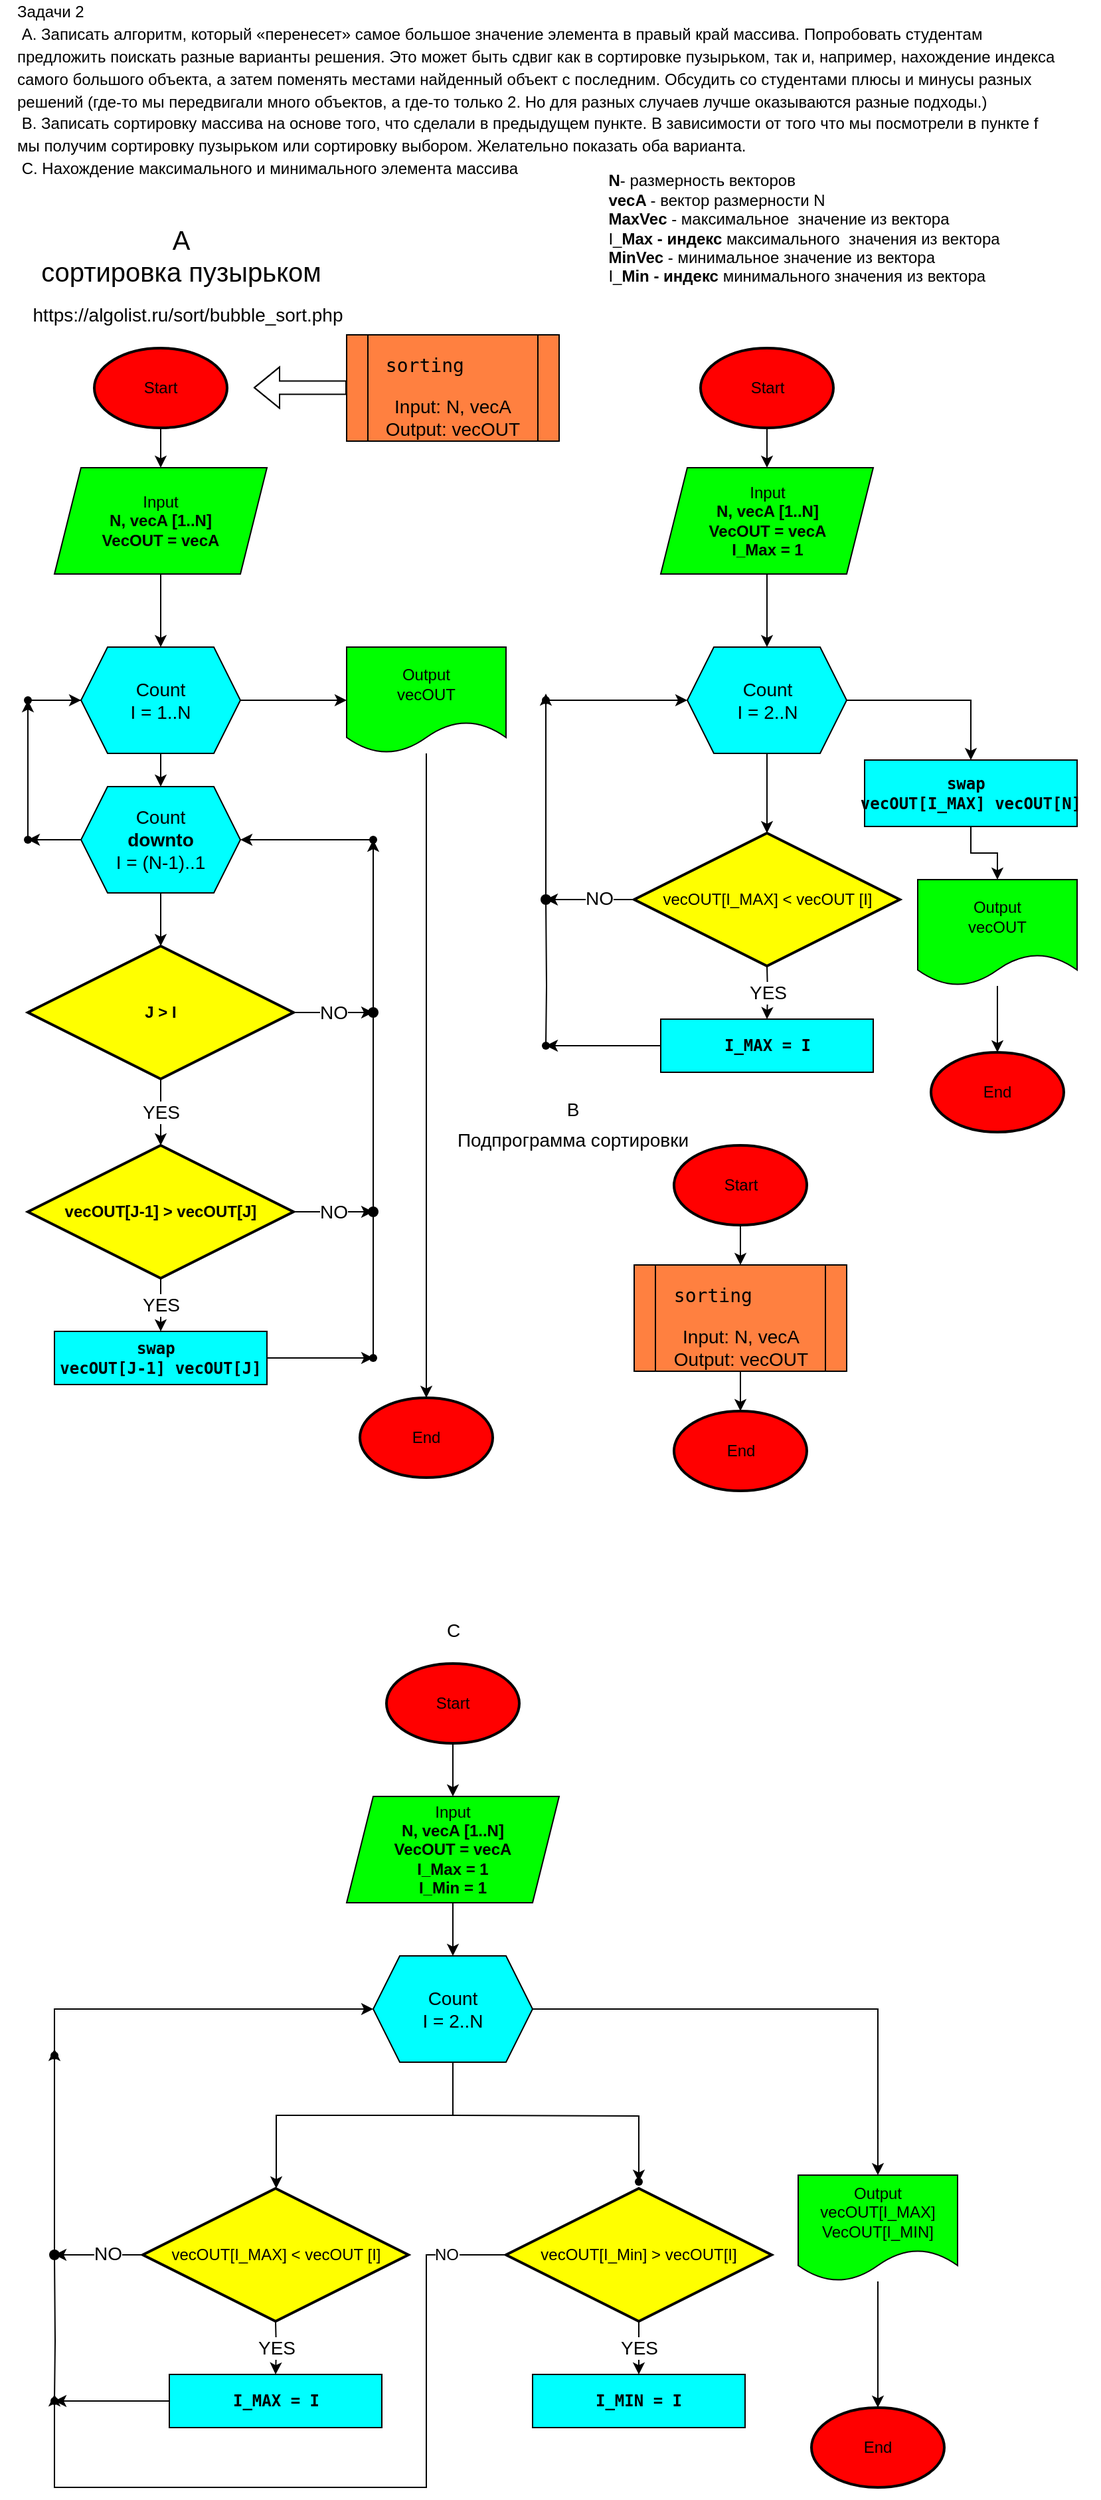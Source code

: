 <mxfile version="20.2.2" type="github">
  <diagram id="C5RBs43oDa-KdzZeNtuy" name="Page-1">
    <mxGraphModel dx="1029" dy="518" grid="1" gridSize="10" guides="1" tooltips="1" connect="1" arrows="1" fold="1" page="1" pageScale="1" pageWidth="827" pageHeight="1169" math="0" shadow="0">
      <root>
        <mxCell id="WIyWlLk6GJQsqaUBKTNV-0" />
        <mxCell id="WIyWlLk6GJQsqaUBKTNV-1" parent="WIyWlLk6GJQsqaUBKTNV-0" />
        <mxCell id="s0az6aumU0_sVPZmCAAS-11" value="" style="edgeStyle=orthogonalEdgeStyle;rounded=0;orthogonalLoop=1;jettySize=auto;html=1;fontFamily=Helvetica;fontSize=14;" parent="WIyWlLk6GJQsqaUBKTNV-1" source="bkmcW2qwPOxSgzUlpzTJ-0" target="VKYqEhsGUvJdusKVCXXP-2" edge="1">
          <mxGeometry relative="1" as="geometry" />
        </mxCell>
        <mxCell id="bkmcW2qwPOxSgzUlpzTJ-0" value="Start" style="strokeWidth=2;html=1;shape=mxgraph.flowchart.start_1;whiteSpace=wrap;fillColor=#FF0000;" parent="WIyWlLk6GJQsqaUBKTNV-1" vertex="1">
          <mxGeometry x="70" y="270" width="100" height="60" as="geometry" />
        </mxCell>
        <mxCell id="bkmcW2qwPOxSgzUlpzTJ-13" value="End" style="strokeWidth=2;html=1;shape=mxgraph.flowchart.start_1;whiteSpace=wrap;fillColor=#FF0000;" parent="WIyWlLk6GJQsqaUBKTNV-1" vertex="1">
          <mxGeometry x="270" y="1060" width="100" height="60" as="geometry" />
        </mxCell>
        <mxCell id="VKYqEhsGUvJdusKVCXXP-0" value="&lt;div style=&quot;font-size: 12px;&quot; align=&quot;justify&quot;&gt;&lt;b style=&quot;font-size: 12px;&quot;&gt;N&lt;/b&gt;- размерность векторов&lt;br style=&quot;font-size: 12px;&quot;&gt;&lt;b style=&quot;font-size: 12px;&quot;&gt;vecA &lt;/b&gt;- вектор размерности N&lt;/div&gt;&lt;div style=&quot;font-size: 12px;&quot; align=&quot;justify&quot;&gt;&lt;b style=&quot;font-size: 12px;&quot;&gt;MaxVec &lt;/b&gt;- максимальное&amp;nbsp; значение из вектора &lt;br style=&quot;font-size: 12px;&quot;&gt;&lt;/div&gt;&lt;div style=&quot;font-size: 12px;&quot; align=&quot;justify&quot;&gt;I_&lt;b style=&quot;font-size: 12px;&quot;&gt;Max - индекс &lt;/b&gt;максимального&amp;nbsp; значения из вектора &lt;br style=&quot;font-size: 12px;&quot;&gt;&lt;/div&gt;&lt;div style=&quot;font-size: 12px;&quot;&gt;&lt;div style=&quot;font-size: 12px;&quot; align=&quot;justify&quot;&gt;&lt;b style=&quot;font-size: 12px;&quot;&gt;MinVec &lt;/b&gt;- минимальное значение из вектора &lt;br style=&quot;font-size: 12px;&quot;&gt;&lt;/div&gt;&lt;div style=&quot;font-size: 12px;&quot; align=&quot;justify&quot;&gt;I_&lt;b style=&quot;font-size: 12px;&quot;&gt;Min - индекс &lt;/b&gt;минимального значения из вектора &lt;br style=&quot;font-size: 12px;&quot;&gt;&lt;/div&gt;&lt;/div&gt;" style="text;html=1;strokeColor=none;fillColor=none;align=center;verticalAlign=middle;whiteSpace=wrap;rounded=0;fontFamily=Helvetica;fontSize=12;" parent="WIyWlLk6GJQsqaUBKTNV-1" vertex="1">
          <mxGeometry x="382" y="130" width="445" height="100" as="geometry" />
        </mxCell>
        <mxCell id="ObDRGe4wSJezjXT2JfDT-38" value="" style="edgeStyle=orthogonalEdgeStyle;rounded=0;orthogonalLoop=1;jettySize=auto;html=1;fontFamily=Helvetica;fontSize=14;" edge="1" parent="WIyWlLk6GJQsqaUBKTNV-1" source="VKYqEhsGUvJdusKVCXXP-2" target="ObDRGe4wSJezjXT2JfDT-0">
          <mxGeometry relative="1" as="geometry" />
        </mxCell>
        <mxCell id="VKYqEhsGUvJdusKVCXXP-2" value="&lt;div&gt;Input&lt;/div&gt;&lt;div&gt;&lt;b&gt;N, vecA [1..N]&lt;/b&gt;&lt;/div&gt;&lt;div&gt;&lt;b&gt;VecOUT = vecA&lt;br&gt;&lt;/b&gt;&lt;/div&gt;" style="shape=parallelogram;perimeter=parallelogramPerimeter;whiteSpace=wrap;html=1;fixedSize=1;fillColor=#00FF00;" parent="WIyWlLk6GJQsqaUBKTNV-1" vertex="1">
          <mxGeometry x="40" y="360" width="160" height="80" as="geometry" />
        </mxCell>
        <mxCell id="s0az6aumU0_sVPZmCAAS-19" value="" style="edgeStyle=orthogonalEdgeStyle;rounded=0;orthogonalLoop=1;jettySize=auto;html=1;fontFamily=Helvetica;fontSize=14;" parent="WIyWlLk6GJQsqaUBKTNV-1" source="VKYqEhsGUvJdusKVCXXP-15" target="bkmcW2qwPOxSgzUlpzTJ-13" edge="1">
          <mxGeometry relative="1" as="geometry" />
        </mxCell>
        <mxCell id="VKYqEhsGUvJdusKVCXXP-15" value="&lt;div&gt;Output&lt;/div&gt;&lt;div&gt;vecOUT&lt;br&gt;&lt;/div&gt;" style="shape=document;whiteSpace=wrap;html=1;boundedLbl=1;fillColor=#00FF00;" parent="WIyWlLk6GJQsqaUBKTNV-1" vertex="1">
          <mxGeometry x="260" y="495" width="120" height="80" as="geometry" />
        </mxCell>
        <mxCell id="s0az6aumU0_sVPZmCAAS-1" value="&lt;font style=&quot;font-size: 12px;&quot; face=&quot;Helvetica&quot;&gt;Задачи 2&lt;br&gt;&lt;span style=&quot;white-space: pre;&quot;&gt;	&lt;/span&gt;A. Записать алгоритм, который «перенесет» самое большое значение элемента в правый край массива. Попробовать студентам предложить поискать разные варианты решения. Это может быть сдвиг как в сортировке пузырьком, так и, например, нахождение индекса самого большого объекта, а затем поменять местами найденный объект с последним. Обсудить со студентами плюсы и минусы разных решений (где-то мы передвигали много объектов, а где-то только 2. Но для разных случаев лучше оказываются разные подходы.)&lt;br&gt;&lt;span style=&quot;white-space: pre;&quot;&gt;	&lt;/span&gt;B. Записать сортировку массива на основе того, что сделали в предыдущем пункте. В зависимости от того что мы посмотрели в пункте f мы получим сортировку пузырьком или сортировку выбором. Желательно показать оба варианта.&lt;br&gt;&lt;span style=&quot;white-space: pre;&quot;&gt;	&lt;/span&gt;C. Нахождение максимального и минимального элемента массива&lt;br&gt;&lt;span style=&quot;&quot;&gt;&lt;/span&gt;&lt;/font&gt;" style="text;html=1;strokeColor=none;fillColor=none;align=left;verticalAlign=middle;whiteSpace=wrap;rounded=0;fontSize=14;" parent="WIyWlLk6GJQsqaUBKTNV-1" vertex="1">
          <mxGeometry x="10" y="10" width="790" height="130" as="geometry" />
        </mxCell>
        <mxCell id="ObDRGe4wSJezjXT2JfDT-10" value="" style="edgeStyle=orthogonalEdgeStyle;rounded=0;orthogonalLoop=1;jettySize=auto;html=1;fontFamily=Helvetica;fontSize=14;" edge="1" parent="WIyWlLk6GJQsqaUBKTNV-1" source="s0az6aumU0_sVPZmCAAS-9" target="ObDRGe4wSJezjXT2JfDT-2">
          <mxGeometry relative="1" as="geometry" />
        </mxCell>
        <mxCell id="ObDRGe4wSJezjXT2JfDT-32" value="" style="edgeStyle=orthogonalEdgeStyle;rounded=0;orthogonalLoop=1;jettySize=auto;html=1;fontFamily=Helvetica;fontSize=14;" edge="1" parent="WIyWlLk6GJQsqaUBKTNV-1" source="s0az6aumU0_sVPZmCAAS-9" target="ObDRGe4wSJezjXT2JfDT-31">
          <mxGeometry relative="1" as="geometry" />
        </mxCell>
        <mxCell id="s0az6aumU0_sVPZmCAAS-9" value="&lt;div&gt;Count&lt;/div&gt;&lt;div&gt;&lt;b&gt;downto&lt;/b&gt;&lt;br&gt;&lt;/div&gt;&lt;div&gt;I = (N-1)..1&lt;br&gt;&lt;/div&gt;" style="shape=hexagon;perimeter=hexagonPerimeter2;whiteSpace=wrap;html=1;fixedSize=1;fontFamily=Helvetica;fontSize=14;fillColor=#00FFFF;" parent="WIyWlLk6GJQsqaUBKTNV-1" vertex="1">
          <mxGeometry x="60" y="600" width="120" height="80" as="geometry" />
        </mxCell>
        <mxCell id="s0az6aumU0_sVPZmCAAS-20" value="&lt;div&gt;&lt;font style=&quot;font-size: 20px;&quot;&gt;A&lt;/font&gt;&lt;/div&gt;&lt;div&gt;&lt;font style=&quot;font-size: 20px;&quot;&gt;сортировка пузырьком&lt;br&gt;&lt;/font&gt;&lt;/div&gt;" style="text;html=1;align=center;verticalAlign=middle;resizable=0;points=[];autosize=1;strokeColor=none;fillColor=none;fontSize=14;fontFamily=Helvetica;" parent="WIyWlLk6GJQsqaUBKTNV-1" vertex="1">
          <mxGeometry x="20" y="170" width="230" height="60" as="geometry" />
        </mxCell>
        <mxCell id="ObDRGe4wSJezjXT2JfDT-131" value="" style="edgeStyle=orthogonalEdgeStyle;rounded=0;orthogonalLoop=1;jettySize=auto;html=1;fontFamily=Helvetica;fontSize=12;" edge="1" parent="WIyWlLk6GJQsqaUBKTNV-1" source="s0az6aumU0_sVPZmCAAS-45" target="ObDRGe4wSJezjXT2JfDT-101">
          <mxGeometry relative="1" as="geometry" />
        </mxCell>
        <mxCell id="s0az6aumU0_sVPZmCAAS-45" value="Start" style="strokeWidth=2;html=1;shape=mxgraph.flowchart.start_1;whiteSpace=wrap;fillColor=#FF0000;" parent="WIyWlLk6GJQsqaUBKTNV-1" vertex="1">
          <mxGeometry x="290" y="1260" width="100" height="60" as="geometry" />
        </mxCell>
        <mxCell id="s0az6aumU0_sVPZmCAAS-65" value="C" style="text;html=1;align=center;verticalAlign=middle;resizable=0;points=[];autosize=1;strokeColor=none;fillColor=none;fontSize=14;fontFamily=Helvetica;" parent="WIyWlLk6GJQsqaUBKTNV-1" vertex="1">
          <mxGeometry x="325" y="1220" width="30" height="30" as="geometry" />
        </mxCell>
        <mxCell id="ObDRGe4wSJezjXT2JfDT-9" value="" style="edgeStyle=orthogonalEdgeStyle;rounded=0;orthogonalLoop=1;jettySize=auto;html=1;fontFamily=Helvetica;fontSize=14;" edge="1" parent="WIyWlLk6GJQsqaUBKTNV-1" source="ObDRGe4wSJezjXT2JfDT-0" target="s0az6aumU0_sVPZmCAAS-9">
          <mxGeometry relative="1" as="geometry" />
        </mxCell>
        <mxCell id="ObDRGe4wSJezjXT2JfDT-36" value="" style="edgeStyle=orthogonalEdgeStyle;rounded=0;orthogonalLoop=1;jettySize=auto;html=1;fontFamily=Helvetica;fontSize=14;" edge="1" parent="WIyWlLk6GJQsqaUBKTNV-1" source="ObDRGe4wSJezjXT2JfDT-0" target="VKYqEhsGUvJdusKVCXXP-15">
          <mxGeometry relative="1" as="geometry" />
        </mxCell>
        <mxCell id="ObDRGe4wSJezjXT2JfDT-0" value="&lt;div&gt;Count&lt;/div&gt;&lt;div&gt;I = 1..N&lt;br&gt;&lt;/div&gt;" style="shape=hexagon;perimeter=hexagonPerimeter2;whiteSpace=wrap;html=1;fixedSize=1;fontFamily=Helvetica;fontSize=14;fillColor=#00FFFF;" vertex="1" parent="WIyWlLk6GJQsqaUBKTNV-1">
          <mxGeometry x="60" y="495" width="120" height="80" as="geometry" />
        </mxCell>
        <mxCell id="ObDRGe4wSJezjXT2JfDT-11" value="YES" style="edgeStyle=orthogonalEdgeStyle;rounded=0;orthogonalLoop=1;jettySize=auto;html=1;fontFamily=Helvetica;fontSize=14;" edge="1" parent="WIyWlLk6GJQsqaUBKTNV-1" source="ObDRGe4wSJezjXT2JfDT-2" target="ObDRGe4wSJezjXT2JfDT-7">
          <mxGeometry relative="1" as="geometry" />
        </mxCell>
        <mxCell id="ObDRGe4wSJezjXT2JfDT-29" value="NO" style="edgeStyle=orthogonalEdgeStyle;rounded=0;orthogonalLoop=1;jettySize=auto;html=1;fontFamily=Helvetica;fontSize=14;" edge="1" parent="WIyWlLk6GJQsqaUBKTNV-1" source="ObDRGe4wSJezjXT2JfDT-2" target="ObDRGe4wSJezjXT2JfDT-28">
          <mxGeometry relative="1" as="geometry" />
        </mxCell>
        <mxCell id="ObDRGe4wSJezjXT2JfDT-2" value="&lt;b&gt;J &amp;gt; I&lt;/b&gt;" style="strokeWidth=2;html=1;shape=mxgraph.flowchart.decision;whiteSpace=wrap;labelBackgroundColor=none;fontColor=default;fillColor=#FFFF00;" vertex="1" parent="WIyWlLk6GJQsqaUBKTNV-1">
          <mxGeometry x="20" y="720" width="200" height="100" as="geometry" />
        </mxCell>
        <mxCell id="ObDRGe4wSJezjXT2JfDT-18" value="" style="edgeStyle=orthogonalEdgeStyle;rounded=0;orthogonalLoop=1;jettySize=auto;html=1;fontFamily=Helvetica;fontSize=14;" edge="1" parent="WIyWlLk6GJQsqaUBKTNV-1" source="ObDRGe4wSJezjXT2JfDT-5" target="ObDRGe4wSJezjXT2JfDT-17">
          <mxGeometry relative="1" as="geometry" />
        </mxCell>
        <mxCell id="ObDRGe4wSJezjXT2JfDT-5" value="&lt;div align=&quot;center&quot;&gt;&lt;pre dir=&quot;ltr&quot; style=&quot;&quot; id=&quot;tw-target-text&quot; data-placeholder=&quot;Перевод&quot; class=&quot;tw-data-text tw-text-large tw-ta&quot;&gt;&lt;b&gt;&lt;span class=&quot;Y2IQFc&quot; lang=&quot;en&quot;&gt;swap &lt;/span&gt;&lt;/b&gt;&lt;b&gt;&lt;br&gt;vecOUT[J-1] vecOUT[J]&lt;/b&gt;&lt;/pre&gt;&lt;/div&gt;" style="rounded=0;whiteSpace=wrap;html=1;fillColor=#00FFFF;align=center;" vertex="1" parent="WIyWlLk6GJQsqaUBKTNV-1">
          <mxGeometry x="40" y="1010" width="160" height="40" as="geometry" />
        </mxCell>
        <mxCell id="ObDRGe4wSJezjXT2JfDT-12" value="YES" style="edgeStyle=orthogonalEdgeStyle;rounded=0;orthogonalLoop=1;jettySize=auto;html=1;fontFamily=Helvetica;fontSize=14;" edge="1" parent="WIyWlLk6GJQsqaUBKTNV-1" source="ObDRGe4wSJezjXT2JfDT-7" target="ObDRGe4wSJezjXT2JfDT-5">
          <mxGeometry relative="1" as="geometry" />
        </mxCell>
        <mxCell id="ObDRGe4wSJezjXT2JfDT-26" value="NO" style="edgeStyle=orthogonalEdgeStyle;rounded=0;orthogonalLoop=1;jettySize=auto;html=1;fontFamily=Helvetica;fontSize=14;" edge="1" parent="WIyWlLk6GJQsqaUBKTNV-1" source="ObDRGe4wSJezjXT2JfDT-7" target="ObDRGe4wSJezjXT2JfDT-25">
          <mxGeometry relative="1" as="geometry" />
        </mxCell>
        <mxCell id="ObDRGe4wSJezjXT2JfDT-7" value="&lt;b&gt;vecOUT[J-1] &amp;gt; vecOUT[J]&lt;/b&gt;" style="strokeWidth=2;html=1;shape=mxgraph.flowchart.decision;whiteSpace=wrap;labelBackgroundColor=none;fontColor=default;fillColor=#FFFF00;" vertex="1" parent="WIyWlLk6GJQsqaUBKTNV-1">
          <mxGeometry x="20" y="870" width="200" height="100" as="geometry" />
        </mxCell>
        <mxCell id="ObDRGe4wSJezjXT2JfDT-23" value="" style="edgeStyle=orthogonalEdgeStyle;rounded=0;orthogonalLoop=1;jettySize=auto;html=1;fontFamily=Helvetica;fontSize=14;startArrow=none;" edge="1" parent="WIyWlLk6GJQsqaUBKTNV-1" source="ObDRGe4wSJezjXT2JfDT-28" target="ObDRGe4wSJezjXT2JfDT-22">
          <mxGeometry relative="1" as="geometry" />
        </mxCell>
        <mxCell id="ObDRGe4wSJezjXT2JfDT-17" value="" style="shape=waypoint;sketch=0;size=6;pointerEvents=1;points=[];fillColor=#00FFFF;resizable=0;rotatable=0;perimeter=centerPerimeter;snapToPoint=1;rounded=0;" vertex="1" parent="WIyWlLk6GJQsqaUBKTNV-1">
          <mxGeometry x="260" y="1010" width="40" height="40" as="geometry" />
        </mxCell>
        <mxCell id="ObDRGe4wSJezjXT2JfDT-24" value="" style="edgeStyle=orthogonalEdgeStyle;rounded=0;orthogonalLoop=1;jettySize=auto;html=1;fontFamily=Helvetica;fontSize=14;" edge="1" parent="WIyWlLk6GJQsqaUBKTNV-1" source="ObDRGe4wSJezjXT2JfDT-22" target="s0az6aumU0_sVPZmCAAS-9">
          <mxGeometry relative="1" as="geometry" />
        </mxCell>
        <mxCell id="ObDRGe4wSJezjXT2JfDT-22" value="" style="shape=waypoint;sketch=0;size=6;pointerEvents=1;points=[];fillColor=#00FFFF;resizable=0;rotatable=0;perimeter=centerPerimeter;snapToPoint=1;rounded=0;" vertex="1" parent="WIyWlLk6GJQsqaUBKTNV-1">
          <mxGeometry x="260" y="620" width="40" height="40" as="geometry" />
        </mxCell>
        <mxCell id="ObDRGe4wSJezjXT2JfDT-25" value="" style="shape=waypoint;sketch=0;size=6;pointerEvents=1;points=[];fillColor=#FFFF00;resizable=0;rotatable=0;perimeter=centerPerimeter;snapToPoint=1;strokeWidth=2;labelBackgroundColor=none;" vertex="1" parent="WIyWlLk6GJQsqaUBKTNV-1">
          <mxGeometry x="260" y="900" width="40" height="40" as="geometry" />
        </mxCell>
        <mxCell id="ObDRGe4wSJezjXT2JfDT-27" value="" style="edgeStyle=orthogonalEdgeStyle;rounded=0;orthogonalLoop=1;jettySize=auto;html=1;fontFamily=Helvetica;fontSize=14;endArrow=none;" edge="1" parent="WIyWlLk6GJQsqaUBKTNV-1" source="ObDRGe4wSJezjXT2JfDT-17" target="ObDRGe4wSJezjXT2JfDT-25">
          <mxGeometry relative="1" as="geometry">
            <mxPoint x="280" y="1030" as="sourcePoint" />
            <mxPoint x="280" y="640" as="targetPoint" />
          </mxGeometry>
        </mxCell>
        <mxCell id="ObDRGe4wSJezjXT2JfDT-28" value="" style="shape=waypoint;sketch=0;size=6;pointerEvents=1;points=[];fillColor=#FFFF00;resizable=0;rotatable=0;perimeter=centerPerimeter;snapToPoint=1;strokeWidth=2;labelBackgroundColor=none;" vertex="1" parent="WIyWlLk6GJQsqaUBKTNV-1">
          <mxGeometry x="260" y="750" width="40" height="40" as="geometry" />
        </mxCell>
        <mxCell id="ObDRGe4wSJezjXT2JfDT-30" value="" style="edgeStyle=orthogonalEdgeStyle;rounded=0;orthogonalLoop=1;jettySize=auto;html=1;fontFamily=Helvetica;fontSize=14;startArrow=none;endArrow=none;" edge="1" parent="WIyWlLk6GJQsqaUBKTNV-1" source="ObDRGe4wSJezjXT2JfDT-25" target="ObDRGe4wSJezjXT2JfDT-28">
          <mxGeometry relative="1" as="geometry">
            <mxPoint x="280" y="920" as="sourcePoint" />
            <mxPoint x="280" y="640" as="targetPoint" />
          </mxGeometry>
        </mxCell>
        <mxCell id="ObDRGe4wSJezjXT2JfDT-34" value="" style="edgeStyle=orthogonalEdgeStyle;rounded=0;orthogonalLoop=1;jettySize=auto;html=1;fontFamily=Helvetica;fontSize=14;" edge="1" parent="WIyWlLk6GJQsqaUBKTNV-1" source="ObDRGe4wSJezjXT2JfDT-31" target="ObDRGe4wSJezjXT2JfDT-33">
          <mxGeometry relative="1" as="geometry" />
        </mxCell>
        <mxCell id="ObDRGe4wSJezjXT2JfDT-31" value="" style="shape=waypoint;sketch=0;size=6;pointerEvents=1;points=[];fillColor=#00FFFF;resizable=0;rotatable=0;perimeter=centerPerimeter;snapToPoint=1;fontSize=14;" vertex="1" parent="WIyWlLk6GJQsqaUBKTNV-1">
          <mxGeometry y="620" width="40" height="40" as="geometry" />
        </mxCell>
        <mxCell id="ObDRGe4wSJezjXT2JfDT-35" value="" style="edgeStyle=orthogonalEdgeStyle;rounded=0;orthogonalLoop=1;jettySize=auto;html=1;fontFamily=Helvetica;fontSize=14;" edge="1" parent="WIyWlLk6GJQsqaUBKTNV-1" source="ObDRGe4wSJezjXT2JfDT-33" target="ObDRGe4wSJezjXT2JfDT-0">
          <mxGeometry relative="1" as="geometry" />
        </mxCell>
        <mxCell id="ObDRGe4wSJezjXT2JfDT-33" value="" style="shape=waypoint;sketch=0;size=6;pointerEvents=1;points=[];fillColor=#00FFFF;resizable=0;rotatable=0;perimeter=centerPerimeter;snapToPoint=1;fontSize=14;" vertex="1" parent="WIyWlLk6GJQsqaUBKTNV-1">
          <mxGeometry y="515" width="40" height="40" as="geometry" />
        </mxCell>
        <mxCell id="ObDRGe4wSJezjXT2JfDT-39" value="https://algolist.ru/sort/bubble_sort.php" style="text;html=1;align=center;verticalAlign=middle;resizable=0;points=[];autosize=1;strokeColor=none;fillColor=none;fontSize=14;fontFamily=Helvetica;" vertex="1" parent="WIyWlLk6GJQsqaUBKTNV-1">
          <mxGeometry x="10" y="230" width="260" height="30" as="geometry" />
        </mxCell>
        <mxCell id="ObDRGe4wSJezjXT2JfDT-40" value="" style="edgeStyle=orthogonalEdgeStyle;rounded=0;orthogonalLoop=1;jettySize=auto;html=1;fontFamily=Helvetica;fontSize=14;" edge="1" source="ObDRGe4wSJezjXT2JfDT-41" target="ObDRGe4wSJezjXT2JfDT-44" parent="WIyWlLk6GJQsqaUBKTNV-1">
          <mxGeometry relative="1" as="geometry" />
        </mxCell>
        <mxCell id="ObDRGe4wSJezjXT2JfDT-41" value="Start" style="strokeWidth=2;html=1;shape=mxgraph.flowchart.start_1;whiteSpace=wrap;fillColor=#FF0000;" vertex="1" parent="WIyWlLk6GJQsqaUBKTNV-1">
          <mxGeometry x="526.5" y="270" width="100" height="60" as="geometry" />
        </mxCell>
        <mxCell id="ObDRGe4wSJezjXT2JfDT-42" value="End" style="strokeWidth=2;html=1;shape=mxgraph.flowchart.start_1;whiteSpace=wrap;fillColor=#FF0000;" vertex="1" parent="WIyWlLk6GJQsqaUBKTNV-1">
          <mxGeometry x="700" y="800" width="100" height="60" as="geometry" />
        </mxCell>
        <mxCell id="ObDRGe4wSJezjXT2JfDT-43" value="" style="edgeStyle=orthogonalEdgeStyle;rounded=0;orthogonalLoop=1;jettySize=auto;html=1;fontFamily=Helvetica;fontSize=14;" edge="1" source="ObDRGe4wSJezjXT2JfDT-44" target="ObDRGe4wSJezjXT2JfDT-52" parent="WIyWlLk6GJQsqaUBKTNV-1">
          <mxGeometry relative="1" as="geometry" />
        </mxCell>
        <mxCell id="ObDRGe4wSJezjXT2JfDT-44" value="&lt;div&gt;Input&lt;/div&gt;&lt;div&gt;&lt;b&gt;N, vecA [1..N]&lt;/b&gt;&lt;/div&gt;&lt;div&gt;&lt;b&gt;VecOUT = vecA&lt;/b&gt;&lt;/div&gt;&lt;div&gt;&lt;b&gt;I_Max = 1&lt;br&gt;&lt;/b&gt;&lt;/div&gt;" style="shape=parallelogram;perimeter=parallelogramPerimeter;whiteSpace=wrap;html=1;fixedSize=1;fillColor=#00FF00;" vertex="1" parent="WIyWlLk6GJQsqaUBKTNV-1">
          <mxGeometry x="496.5" y="360" width="160" height="80" as="geometry" />
        </mxCell>
        <mxCell id="ObDRGe4wSJezjXT2JfDT-45" value="" style="edgeStyle=orthogonalEdgeStyle;rounded=0;orthogonalLoop=1;jettySize=auto;html=1;fontFamily=Helvetica;fontSize=14;" edge="1" source="ObDRGe4wSJezjXT2JfDT-46" target="ObDRGe4wSJezjXT2JfDT-42" parent="WIyWlLk6GJQsqaUBKTNV-1">
          <mxGeometry relative="1" as="geometry" />
        </mxCell>
        <mxCell id="ObDRGe4wSJezjXT2JfDT-46" value="&lt;div&gt;Output&lt;/div&gt;&lt;div&gt;vecOUT&lt;br&gt;&lt;/div&gt;" style="shape=document;whiteSpace=wrap;html=1;boundedLbl=1;fillColor=#00FF00;" vertex="1" parent="WIyWlLk6GJQsqaUBKTNV-1">
          <mxGeometry x="690" y="670" width="120" height="80" as="geometry" />
        </mxCell>
        <mxCell id="ObDRGe4wSJezjXT2JfDT-86" value="" style="edgeStyle=orthogonalEdgeStyle;rounded=0;orthogonalLoop=1;jettySize=auto;html=1;fontFamily=Helvetica;fontSize=14;" edge="1" parent="WIyWlLk6GJQsqaUBKTNV-1" source="ObDRGe4wSJezjXT2JfDT-52" target="ObDRGe4wSJezjXT2JfDT-84">
          <mxGeometry relative="1" as="geometry" />
        </mxCell>
        <mxCell id="ObDRGe4wSJezjXT2JfDT-88" value="" style="edgeStyle=orthogonalEdgeStyle;rounded=0;orthogonalLoop=1;jettySize=auto;html=1;fontFamily=Helvetica;fontSize=14;" edge="1" parent="WIyWlLk6GJQsqaUBKTNV-1" source="ObDRGe4wSJezjXT2JfDT-52" target="ObDRGe4wSJezjXT2JfDT-55">
          <mxGeometry relative="1" as="geometry" />
        </mxCell>
        <mxCell id="ObDRGe4wSJezjXT2JfDT-52" value="&lt;div&gt;Count&lt;/div&gt;&lt;div&gt;I = 2..N&lt;br&gt;&lt;/div&gt;" style="shape=hexagon;perimeter=hexagonPerimeter2;whiteSpace=wrap;html=1;fixedSize=1;fontFamily=Helvetica;fontSize=14;fillColor=#00FFFF;" vertex="1" parent="WIyWlLk6GJQsqaUBKTNV-1">
          <mxGeometry x="516.5" y="495" width="120" height="80" as="geometry" />
        </mxCell>
        <mxCell id="ObDRGe4wSJezjXT2JfDT-81" value="" style="edgeStyle=orthogonalEdgeStyle;rounded=0;orthogonalLoop=1;jettySize=auto;html=1;fontFamily=Helvetica;fontSize=14;" edge="1" parent="WIyWlLk6GJQsqaUBKTNV-1" source="ObDRGe4wSJezjXT2JfDT-55" target="ObDRGe4wSJezjXT2JfDT-80">
          <mxGeometry relative="1" as="geometry" />
        </mxCell>
        <mxCell id="ObDRGe4wSJezjXT2JfDT-83" value="NO" style="edgeLabel;html=1;align=center;verticalAlign=middle;resizable=0;points=[];fontSize=14;fontFamily=Helvetica;" vertex="1" connectable="0" parent="ObDRGe4wSJezjXT2JfDT-81">
          <mxGeometry x="-0.186" y="-1" relative="1" as="geometry">
            <mxPoint as="offset" />
          </mxGeometry>
        </mxCell>
        <mxCell id="ObDRGe4wSJezjXT2JfDT-55" value="vecOUT[I_MAX] &amp;lt; vecOUT [I]" style="strokeWidth=2;html=1;shape=mxgraph.flowchart.decision;whiteSpace=wrap;labelBackgroundColor=none;fontColor=default;fillColor=#FFFF00;" vertex="1" parent="WIyWlLk6GJQsqaUBKTNV-1">
          <mxGeometry x="476.5" y="635" width="200" height="100" as="geometry" />
        </mxCell>
        <mxCell id="ObDRGe4wSJezjXT2JfDT-74" value="" style="edgeStyle=orthogonalEdgeStyle;rounded=0;orthogonalLoop=1;jettySize=auto;html=1;fontFamily=Helvetica;fontSize=14;" edge="1" parent="WIyWlLk6GJQsqaUBKTNV-1" source="ObDRGe4wSJezjXT2JfDT-57" target="ObDRGe4wSJezjXT2JfDT-73">
          <mxGeometry relative="1" as="geometry" />
        </mxCell>
        <mxCell id="ObDRGe4wSJezjXT2JfDT-57" value="&lt;div align=&quot;center&quot;&gt;&lt;pre dir=&quot;ltr&quot; style=&quot;&quot; id=&quot;tw-target-text&quot; data-placeholder=&quot;Перевод&quot; class=&quot;tw-data-text tw-text-large tw-ta&quot;&gt;&lt;b&gt;&lt;span class=&quot;Y2IQFc&quot; lang=&quot;en&quot;&gt;I_MAX = I&lt;/span&gt;&lt;/b&gt;&lt;/pre&gt;&lt;/div&gt;" style="rounded=0;whiteSpace=wrap;html=1;fillColor=#00FFFF;align=center;" vertex="1" parent="WIyWlLk6GJQsqaUBKTNV-1">
          <mxGeometry x="496.5" y="775" width="160" height="40" as="geometry" />
        </mxCell>
        <mxCell id="ObDRGe4wSJezjXT2JfDT-58" value="YES" style="edgeStyle=orthogonalEdgeStyle;rounded=0;orthogonalLoop=1;jettySize=auto;html=1;fontFamily=Helvetica;fontSize=14;" edge="1" target="ObDRGe4wSJezjXT2JfDT-57" parent="WIyWlLk6GJQsqaUBKTNV-1">
          <mxGeometry relative="1" as="geometry">
            <mxPoint x="576.5" y="735" as="sourcePoint" />
          </mxGeometry>
        </mxCell>
        <mxCell id="ObDRGe4wSJezjXT2JfDT-78" value="" style="edgeStyle=orthogonalEdgeStyle;rounded=0;orthogonalLoop=1;jettySize=auto;html=1;fontFamily=Helvetica;fontSize=14;startArrow=none;" edge="1" parent="WIyWlLk6GJQsqaUBKTNV-1" source="ObDRGe4wSJezjXT2JfDT-80">
          <mxGeometry relative="1" as="geometry">
            <mxPoint x="410" y="530" as="targetPoint" />
          </mxGeometry>
        </mxCell>
        <mxCell id="ObDRGe4wSJezjXT2JfDT-73" value="" style="shape=waypoint;sketch=0;size=6;pointerEvents=1;points=[];fillColor=#00FFFF;resizable=0;rotatable=0;perimeter=centerPerimeter;snapToPoint=1;rounded=0;" vertex="1" parent="WIyWlLk6GJQsqaUBKTNV-1">
          <mxGeometry x="390" y="775" width="40" height="40" as="geometry" />
        </mxCell>
        <mxCell id="ObDRGe4wSJezjXT2JfDT-79" value="" style="edgeStyle=orthogonalEdgeStyle;rounded=0;orthogonalLoop=1;jettySize=auto;html=1;fontFamily=Helvetica;fontSize=14;" edge="1" parent="WIyWlLk6GJQsqaUBKTNV-1" source="ObDRGe4wSJezjXT2JfDT-77" target="ObDRGe4wSJezjXT2JfDT-52">
          <mxGeometry relative="1" as="geometry" />
        </mxCell>
        <mxCell id="ObDRGe4wSJezjXT2JfDT-77" value="" style="shape=waypoint;sketch=0;size=6;pointerEvents=1;points=[];fillColor=#00FFFF;resizable=0;rotatable=0;perimeter=centerPerimeter;snapToPoint=1;rounded=0;" vertex="1" parent="WIyWlLk6GJQsqaUBKTNV-1">
          <mxGeometry x="390" y="515" width="40" height="40" as="geometry" />
        </mxCell>
        <mxCell id="ObDRGe4wSJezjXT2JfDT-80" value="" style="shape=waypoint;sketch=0;size=6;pointerEvents=1;points=[];fillColor=#FFFF00;resizable=0;rotatable=0;perimeter=centerPerimeter;snapToPoint=1;strokeWidth=2;labelBackgroundColor=none;" vertex="1" parent="WIyWlLk6GJQsqaUBKTNV-1">
          <mxGeometry x="390" y="665" width="40" height="40" as="geometry" />
        </mxCell>
        <mxCell id="ObDRGe4wSJezjXT2JfDT-82" value="" style="edgeStyle=orthogonalEdgeStyle;rounded=0;orthogonalLoop=1;jettySize=auto;html=1;fontFamily=Helvetica;fontSize=14;endArrow=none;" edge="1" parent="WIyWlLk6GJQsqaUBKTNV-1" target="ObDRGe4wSJezjXT2JfDT-80">
          <mxGeometry relative="1" as="geometry">
            <mxPoint x="410" y="795" as="sourcePoint" />
            <mxPoint x="447.5" y="570" as="targetPoint" />
          </mxGeometry>
        </mxCell>
        <mxCell id="ObDRGe4wSJezjXT2JfDT-89" value="" style="edgeStyle=orthogonalEdgeStyle;rounded=0;orthogonalLoop=1;jettySize=auto;html=1;fontFamily=Helvetica;fontSize=14;" edge="1" parent="WIyWlLk6GJQsqaUBKTNV-1" source="ObDRGe4wSJezjXT2JfDT-84" target="ObDRGe4wSJezjXT2JfDT-46">
          <mxGeometry relative="1" as="geometry" />
        </mxCell>
        <mxCell id="ObDRGe4wSJezjXT2JfDT-84" value="&lt;div align=&quot;center&quot;&gt;&lt;pre dir=&quot;ltr&quot; style=&quot;&quot; id=&quot;tw-target-text&quot; data-placeholder=&quot;Перевод&quot; class=&quot;tw-data-text tw-text-large tw-ta&quot;&gt;&lt;b&gt;&lt;span class=&quot;Y2IQFc&quot; lang=&quot;en&quot;&gt;swap &lt;/span&gt;&lt;/b&gt;&lt;b&gt;&lt;br&gt;vecOUT[I_MAX] vecOUT[N]&lt;/b&gt;&lt;/pre&gt;&lt;/div&gt;" style="rounded=0;whiteSpace=wrap;html=1;fillColor=#00FFFF;align=center;" vertex="1" parent="WIyWlLk6GJQsqaUBKTNV-1">
          <mxGeometry x="650" y="580" width="160" height="50" as="geometry" />
        </mxCell>
        <mxCell id="ObDRGe4wSJezjXT2JfDT-90" value="B&lt;br&gt;&lt;div&gt;Подпрограмма сортировки&lt;font style=&quot;font-size: 20px;&quot;&gt;&lt;br&gt;&lt;/font&gt;&lt;/div&gt;" style="text;html=1;align=center;verticalAlign=middle;resizable=0;points=[];autosize=1;strokeColor=none;fillColor=none;fontSize=14;fontFamily=Helvetica;" vertex="1" parent="WIyWlLk6GJQsqaUBKTNV-1">
          <mxGeometry x="330" y="830" width="200" height="50" as="geometry" />
        </mxCell>
        <mxCell id="ObDRGe4wSJezjXT2JfDT-94" value="" style="edgeStyle=orthogonalEdgeStyle;rounded=0;orthogonalLoop=1;jettySize=auto;html=1;fontFamily=Helvetica;fontSize=12;" edge="1" parent="WIyWlLk6GJQsqaUBKTNV-1" source="ObDRGe4wSJezjXT2JfDT-91" target="ObDRGe4wSJezjXT2JfDT-92">
          <mxGeometry relative="1" as="geometry" />
        </mxCell>
        <mxCell id="ObDRGe4wSJezjXT2JfDT-91" value="Start" style="strokeWidth=2;html=1;shape=mxgraph.flowchart.start_1;whiteSpace=wrap;fillColor=#FF0000;" vertex="1" parent="WIyWlLk6GJQsqaUBKTNV-1">
          <mxGeometry x="506.5" y="870" width="100" height="60" as="geometry" />
        </mxCell>
        <mxCell id="ObDRGe4wSJezjXT2JfDT-95" value="" style="edgeStyle=orthogonalEdgeStyle;rounded=0;orthogonalLoop=1;jettySize=auto;html=1;fontFamily=Helvetica;fontSize=12;" edge="1" parent="WIyWlLk6GJQsqaUBKTNV-1" source="ObDRGe4wSJezjXT2JfDT-92" target="ObDRGe4wSJezjXT2JfDT-93">
          <mxGeometry relative="1" as="geometry" />
        </mxCell>
        <mxCell id="ObDRGe4wSJezjXT2JfDT-92" value="&lt;div&gt;&lt;pre dir=&quot;ltr&quot; style=&quot;text-align:left&quot; id=&quot;tw-target-text&quot; data-placeholder=&quot;Перевод&quot; class=&quot;tw-data-text tw-text-large tw-ta&quot;&gt;&lt;span class=&quot;Y2IQFc&quot; lang=&quot;en&quot;&gt;sorting&lt;/span&gt;&lt;/pre&gt;&lt;/div&gt;&lt;div&gt;Input: N, vecA&lt;/div&gt;&lt;div&gt;Output: vecOUT&lt;br&gt;&lt;/div&gt;" style="shape=process;whiteSpace=wrap;html=1;backgroundOutline=1;fontFamily=Helvetica;fontSize=14;fillColor=#FF8040;" vertex="1" parent="WIyWlLk6GJQsqaUBKTNV-1">
          <mxGeometry x="476.5" y="960" width="160" height="80" as="geometry" />
        </mxCell>
        <mxCell id="ObDRGe4wSJezjXT2JfDT-93" value="End" style="strokeWidth=2;html=1;shape=mxgraph.flowchart.start_1;whiteSpace=wrap;fillColor=#FF0000;" vertex="1" parent="WIyWlLk6GJQsqaUBKTNV-1">
          <mxGeometry x="506.5" y="1070" width="100" height="60" as="geometry" />
        </mxCell>
        <mxCell id="ObDRGe4wSJezjXT2JfDT-96" value="&lt;div&gt;&lt;pre dir=&quot;ltr&quot; style=&quot;text-align:left&quot; id=&quot;tw-target-text&quot; data-placeholder=&quot;Перевод&quot; class=&quot;tw-data-text tw-text-large tw-ta&quot;&gt;&lt;span class=&quot;Y2IQFc&quot; lang=&quot;en&quot;&gt;sorting&lt;/span&gt;&lt;/pre&gt;&lt;/div&gt;&lt;div&gt;Input: N, vecA&lt;/div&gt;&lt;div&gt;Output: vecOUT&lt;br&gt;&lt;/div&gt;" style="shape=process;whiteSpace=wrap;html=1;backgroundOutline=1;fontFamily=Helvetica;fontSize=14;fillColor=#FF8040;" vertex="1" parent="WIyWlLk6GJQsqaUBKTNV-1">
          <mxGeometry x="260" y="260" width="160" height="80" as="geometry" />
        </mxCell>
        <mxCell id="ObDRGe4wSJezjXT2JfDT-98" value="" style="shape=flexArrow;endArrow=classic;html=1;rounded=0;fontFamily=Helvetica;fontSize=12;" edge="1" parent="WIyWlLk6GJQsqaUBKTNV-1">
          <mxGeometry width="50" height="50" relative="1" as="geometry">
            <mxPoint x="260" y="299.71" as="sourcePoint" />
            <mxPoint x="190" y="299.71" as="targetPoint" />
            <Array as="points">
              <mxPoint x="220" y="299.71" />
            </Array>
          </mxGeometry>
        </mxCell>
        <mxCell id="ObDRGe4wSJezjXT2JfDT-99" value="End" style="strokeWidth=2;html=1;shape=mxgraph.flowchart.start_1;whiteSpace=wrap;fillColor=#FF0000;" vertex="1" parent="WIyWlLk6GJQsqaUBKTNV-1">
          <mxGeometry x="610" y="1820" width="100" height="60" as="geometry" />
        </mxCell>
        <mxCell id="ObDRGe4wSJezjXT2JfDT-100" value="" style="edgeStyle=orthogonalEdgeStyle;rounded=0;orthogonalLoop=1;jettySize=auto;html=1;fontFamily=Helvetica;fontSize=14;" edge="1" source="ObDRGe4wSJezjXT2JfDT-101" target="ObDRGe4wSJezjXT2JfDT-106" parent="WIyWlLk6GJQsqaUBKTNV-1">
          <mxGeometry relative="1" as="geometry" />
        </mxCell>
        <mxCell id="ObDRGe4wSJezjXT2JfDT-101" value="&lt;div&gt;Input&lt;/div&gt;&lt;div&gt;&lt;b&gt;N, vecA [1..N]&lt;/b&gt;&lt;/div&gt;&lt;div&gt;&lt;b&gt;VecOUT = vecA&lt;/b&gt;&lt;/div&gt;&lt;div&gt;&lt;b&gt;I_Max = 1&lt;br&gt;&lt;/b&gt;&lt;/div&gt;&lt;div&gt;&lt;b&gt;I_Min = 1&lt;br&gt;&lt;/b&gt;&lt;/div&gt;" style="shape=parallelogram;perimeter=parallelogramPerimeter;whiteSpace=wrap;html=1;fixedSize=1;fillColor=#00FF00;" vertex="1" parent="WIyWlLk6GJQsqaUBKTNV-1">
          <mxGeometry x="260" y="1360" width="160" height="80" as="geometry" />
        </mxCell>
        <mxCell id="ObDRGe4wSJezjXT2JfDT-102" value="" style="edgeStyle=orthogonalEdgeStyle;rounded=0;orthogonalLoop=1;jettySize=auto;html=1;fontFamily=Helvetica;fontSize=14;" edge="1" source="ObDRGe4wSJezjXT2JfDT-103" target="ObDRGe4wSJezjXT2JfDT-99" parent="WIyWlLk6GJQsqaUBKTNV-1">
          <mxGeometry relative="1" as="geometry" />
        </mxCell>
        <mxCell id="ObDRGe4wSJezjXT2JfDT-103" value="&lt;div&gt;Output&lt;/div&gt;&lt;div&gt;vecOUT[I_MAX]&lt;/div&gt;&lt;div&gt;VecOUT[I_MIN]&lt;br&gt;&lt;/div&gt;" style="shape=document;whiteSpace=wrap;html=1;boundedLbl=1;fillColor=#00FF00;" vertex="1" parent="WIyWlLk6GJQsqaUBKTNV-1">
          <mxGeometry x="600" y="1645" width="120" height="80" as="geometry" />
        </mxCell>
        <mxCell id="ObDRGe4wSJezjXT2JfDT-105" value="" style="edgeStyle=orthogonalEdgeStyle;rounded=0;orthogonalLoop=1;jettySize=auto;html=1;fontFamily=Helvetica;fontSize=14;" edge="1" source="ObDRGe4wSJezjXT2JfDT-106" target="ObDRGe4wSJezjXT2JfDT-109" parent="WIyWlLk6GJQsqaUBKTNV-1">
          <mxGeometry relative="1" as="geometry">
            <Array as="points">
              <mxPoint x="340" y="1600" />
              <mxPoint x="207" y="1600" />
            </Array>
          </mxGeometry>
        </mxCell>
        <mxCell id="ObDRGe4wSJezjXT2JfDT-127" value="" style="edgeStyle=orthogonalEdgeStyle;rounded=0;orthogonalLoop=1;jettySize=auto;html=1;fontFamily=Helvetica;fontSize=12;" edge="1" parent="WIyWlLk6GJQsqaUBKTNV-1" target="ObDRGe4wSJezjXT2JfDT-126">
          <mxGeometry relative="1" as="geometry">
            <mxPoint x="340" y="1600" as="sourcePoint" />
          </mxGeometry>
        </mxCell>
        <mxCell id="ObDRGe4wSJezjXT2JfDT-106" value="&lt;div&gt;Count&lt;/div&gt;&lt;div&gt;I = 2..N&lt;br&gt;&lt;/div&gt;" style="shape=hexagon;perimeter=hexagonPerimeter2;whiteSpace=wrap;html=1;fixedSize=1;fontFamily=Helvetica;fontSize=14;fillColor=#00FFFF;" vertex="1" parent="WIyWlLk6GJQsqaUBKTNV-1">
          <mxGeometry x="280" y="1480" width="120" height="80" as="geometry" />
        </mxCell>
        <mxCell id="ObDRGe4wSJezjXT2JfDT-107" value="" style="edgeStyle=orthogonalEdgeStyle;rounded=0;orthogonalLoop=1;jettySize=auto;html=1;fontFamily=Helvetica;fontSize=14;" edge="1" source="ObDRGe4wSJezjXT2JfDT-109" target="ObDRGe4wSJezjXT2JfDT-117" parent="WIyWlLk6GJQsqaUBKTNV-1">
          <mxGeometry relative="1" as="geometry" />
        </mxCell>
        <mxCell id="ObDRGe4wSJezjXT2JfDT-108" value="NO" style="edgeLabel;html=1;align=center;verticalAlign=middle;resizable=0;points=[];fontSize=14;fontFamily=Helvetica;" vertex="1" connectable="0" parent="ObDRGe4wSJezjXT2JfDT-107">
          <mxGeometry x="-0.186" y="-1" relative="1" as="geometry">
            <mxPoint as="offset" />
          </mxGeometry>
        </mxCell>
        <mxCell id="ObDRGe4wSJezjXT2JfDT-109" value="vecOUT[I_MAX] &amp;lt; vecOUT [I]" style="strokeWidth=2;html=1;shape=mxgraph.flowchart.decision;whiteSpace=wrap;labelBackgroundColor=none;fontColor=default;fillColor=#FFFF00;" vertex="1" parent="WIyWlLk6GJQsqaUBKTNV-1">
          <mxGeometry x="106.5" y="1655" width="200" height="100" as="geometry" />
        </mxCell>
        <mxCell id="ObDRGe4wSJezjXT2JfDT-110" value="" style="edgeStyle=orthogonalEdgeStyle;rounded=0;orthogonalLoop=1;jettySize=auto;html=1;fontFamily=Helvetica;fontSize=14;" edge="1" source="ObDRGe4wSJezjXT2JfDT-111" target="ObDRGe4wSJezjXT2JfDT-114" parent="WIyWlLk6GJQsqaUBKTNV-1">
          <mxGeometry relative="1" as="geometry" />
        </mxCell>
        <mxCell id="ObDRGe4wSJezjXT2JfDT-111" value="&lt;div align=&quot;center&quot;&gt;&lt;pre dir=&quot;ltr&quot; style=&quot;&quot; id=&quot;tw-target-text&quot; data-placeholder=&quot;Перевод&quot; class=&quot;tw-data-text tw-text-large tw-ta&quot;&gt;&lt;b&gt;&lt;span class=&quot;Y2IQFc&quot; lang=&quot;en&quot;&gt;I_MAX = I&lt;/span&gt;&lt;/b&gt;&lt;/pre&gt;&lt;/div&gt;" style="rounded=0;whiteSpace=wrap;html=1;fillColor=#00FFFF;align=center;" vertex="1" parent="WIyWlLk6GJQsqaUBKTNV-1">
          <mxGeometry x="126.5" y="1795" width="160" height="40" as="geometry" />
        </mxCell>
        <mxCell id="ObDRGe4wSJezjXT2JfDT-112" value="YES" style="edgeStyle=orthogonalEdgeStyle;rounded=0;orthogonalLoop=1;jettySize=auto;html=1;fontFamily=Helvetica;fontSize=14;" edge="1" target="ObDRGe4wSJezjXT2JfDT-111" parent="WIyWlLk6GJQsqaUBKTNV-1">
          <mxGeometry relative="1" as="geometry">
            <mxPoint x="206.5" y="1755" as="sourcePoint" />
          </mxGeometry>
        </mxCell>
        <mxCell id="ObDRGe4wSJezjXT2JfDT-113" value="" style="edgeStyle=orthogonalEdgeStyle;rounded=0;orthogonalLoop=1;jettySize=auto;html=1;fontFamily=Helvetica;fontSize=14;startArrow=none;" edge="1" source="ObDRGe4wSJezjXT2JfDT-117" parent="WIyWlLk6GJQsqaUBKTNV-1">
          <mxGeometry relative="1" as="geometry">
            <mxPoint x="40" y="1550" as="targetPoint" />
          </mxGeometry>
        </mxCell>
        <mxCell id="ObDRGe4wSJezjXT2JfDT-114" value="" style="shape=waypoint;sketch=0;size=6;pointerEvents=1;points=[];fillColor=#00FFFF;resizable=0;rotatable=0;perimeter=centerPerimeter;snapToPoint=1;rounded=0;" vertex="1" parent="WIyWlLk6GJQsqaUBKTNV-1">
          <mxGeometry x="20" y="1795" width="40" height="40" as="geometry" />
        </mxCell>
        <mxCell id="ObDRGe4wSJezjXT2JfDT-115" value="" style="edgeStyle=orthogonalEdgeStyle;rounded=0;orthogonalLoop=1;jettySize=auto;html=1;fontFamily=Helvetica;fontSize=14;" edge="1" source="ObDRGe4wSJezjXT2JfDT-116" target="ObDRGe4wSJezjXT2JfDT-106" parent="WIyWlLk6GJQsqaUBKTNV-1">
          <mxGeometry relative="1" as="geometry">
            <Array as="points">
              <mxPoint x="40" y="1520" />
            </Array>
          </mxGeometry>
        </mxCell>
        <mxCell id="ObDRGe4wSJezjXT2JfDT-116" value="" style="shape=waypoint;sketch=0;size=6;pointerEvents=1;points=[];fillColor=#00FFFF;resizable=0;rotatable=0;perimeter=centerPerimeter;snapToPoint=1;rounded=0;" vertex="1" parent="WIyWlLk6GJQsqaUBKTNV-1">
          <mxGeometry x="20" y="1535" width="40" height="40" as="geometry" />
        </mxCell>
        <mxCell id="ObDRGe4wSJezjXT2JfDT-117" value="" style="shape=waypoint;sketch=0;size=6;pointerEvents=1;points=[];fillColor=#FFFF00;resizable=0;rotatable=0;perimeter=centerPerimeter;snapToPoint=1;strokeWidth=2;labelBackgroundColor=none;" vertex="1" parent="WIyWlLk6GJQsqaUBKTNV-1">
          <mxGeometry x="20" y="1685" width="40" height="40" as="geometry" />
        </mxCell>
        <mxCell id="ObDRGe4wSJezjXT2JfDT-118" value="" style="edgeStyle=orthogonalEdgeStyle;rounded=0;orthogonalLoop=1;jettySize=auto;html=1;fontFamily=Helvetica;fontSize=14;endArrow=none;" edge="1" target="ObDRGe4wSJezjXT2JfDT-117" parent="WIyWlLk6GJQsqaUBKTNV-1">
          <mxGeometry relative="1" as="geometry">
            <mxPoint x="40" y="1815" as="sourcePoint" />
            <mxPoint x="77.5" y="1590" as="targetPoint" />
          </mxGeometry>
        </mxCell>
        <mxCell id="ObDRGe4wSJezjXT2JfDT-119" value="" style="edgeStyle=orthogonalEdgeStyle;rounded=0;orthogonalLoop=1;jettySize=auto;html=1;fontFamily=Helvetica;fontSize=14;exitX=1;exitY=0.5;exitDx=0;exitDy=0;" edge="1" source="ObDRGe4wSJezjXT2JfDT-106" target="ObDRGe4wSJezjXT2JfDT-103" parent="WIyWlLk6GJQsqaUBKTNV-1">
          <mxGeometry relative="1" as="geometry">
            <mxPoint x="686.5" y="1580" as="sourcePoint" />
          </mxGeometry>
        </mxCell>
        <mxCell id="ObDRGe4wSJezjXT2JfDT-130" value="NO" style="edgeStyle=orthogonalEdgeStyle;rounded=0;orthogonalLoop=1;jettySize=auto;html=1;fontFamily=Helvetica;fontSize=12;" edge="1" parent="WIyWlLk6GJQsqaUBKTNV-1" source="ObDRGe4wSJezjXT2JfDT-121">
          <mxGeometry x="-0.845" relative="1" as="geometry">
            <mxPoint x="40" y="1810" as="targetPoint" />
            <Array as="points">
              <mxPoint x="320" y="1705" />
              <mxPoint x="320" y="1880" />
              <mxPoint x="40" y="1880" />
            </Array>
            <mxPoint as="offset" />
          </mxGeometry>
        </mxCell>
        <mxCell id="ObDRGe4wSJezjXT2JfDT-121" value="vecOUT[I_Min] &amp;gt; vecOUT[I]" style="strokeWidth=2;html=1;shape=mxgraph.flowchart.decision;whiteSpace=wrap;labelBackgroundColor=none;fontColor=default;fillColor=#FFFF00;" vertex="1" parent="WIyWlLk6GJQsqaUBKTNV-1">
          <mxGeometry x="380" y="1655" width="200" height="100" as="geometry" />
        </mxCell>
        <mxCell id="ObDRGe4wSJezjXT2JfDT-122" value="&lt;div align=&quot;center&quot;&gt;&lt;pre dir=&quot;ltr&quot; style=&quot;&quot; id=&quot;tw-target-text&quot; data-placeholder=&quot;Перевод&quot; class=&quot;tw-data-text tw-text-large tw-ta&quot;&gt;&lt;b&gt;&lt;span class=&quot;Y2IQFc&quot; lang=&quot;en&quot;&gt;I_MIN = I&lt;/span&gt;&lt;/b&gt;&lt;/pre&gt;&lt;/div&gt;" style="rounded=0;whiteSpace=wrap;html=1;fillColor=#00FFFF;align=center;" vertex="1" parent="WIyWlLk6GJQsqaUBKTNV-1">
          <mxGeometry x="400" y="1795" width="160" height="40" as="geometry" />
        </mxCell>
        <mxCell id="ObDRGe4wSJezjXT2JfDT-123" value="YES" style="edgeStyle=orthogonalEdgeStyle;rounded=0;orthogonalLoop=1;jettySize=auto;html=1;fontFamily=Helvetica;fontSize=14;exitX=0.5;exitY=1;exitDx=0;exitDy=0;exitPerimeter=0;" edge="1" target="ObDRGe4wSJezjXT2JfDT-122" parent="WIyWlLk6GJQsqaUBKTNV-1" source="ObDRGe4wSJezjXT2JfDT-121">
          <mxGeometry relative="1" as="geometry">
            <mxPoint x="506.5" y="1755" as="sourcePoint" />
          </mxGeometry>
        </mxCell>
        <mxCell id="ObDRGe4wSJezjXT2JfDT-126" value="" style="shape=waypoint;sketch=0;size=6;pointerEvents=1;points=[];fillColor=#00FFFF;resizable=0;rotatable=0;perimeter=centerPerimeter;snapToPoint=1;fontSize=14;" vertex="1" parent="WIyWlLk6GJQsqaUBKTNV-1">
          <mxGeometry x="460" y="1630" width="40" height="40" as="geometry" />
        </mxCell>
      </root>
    </mxGraphModel>
  </diagram>
</mxfile>
